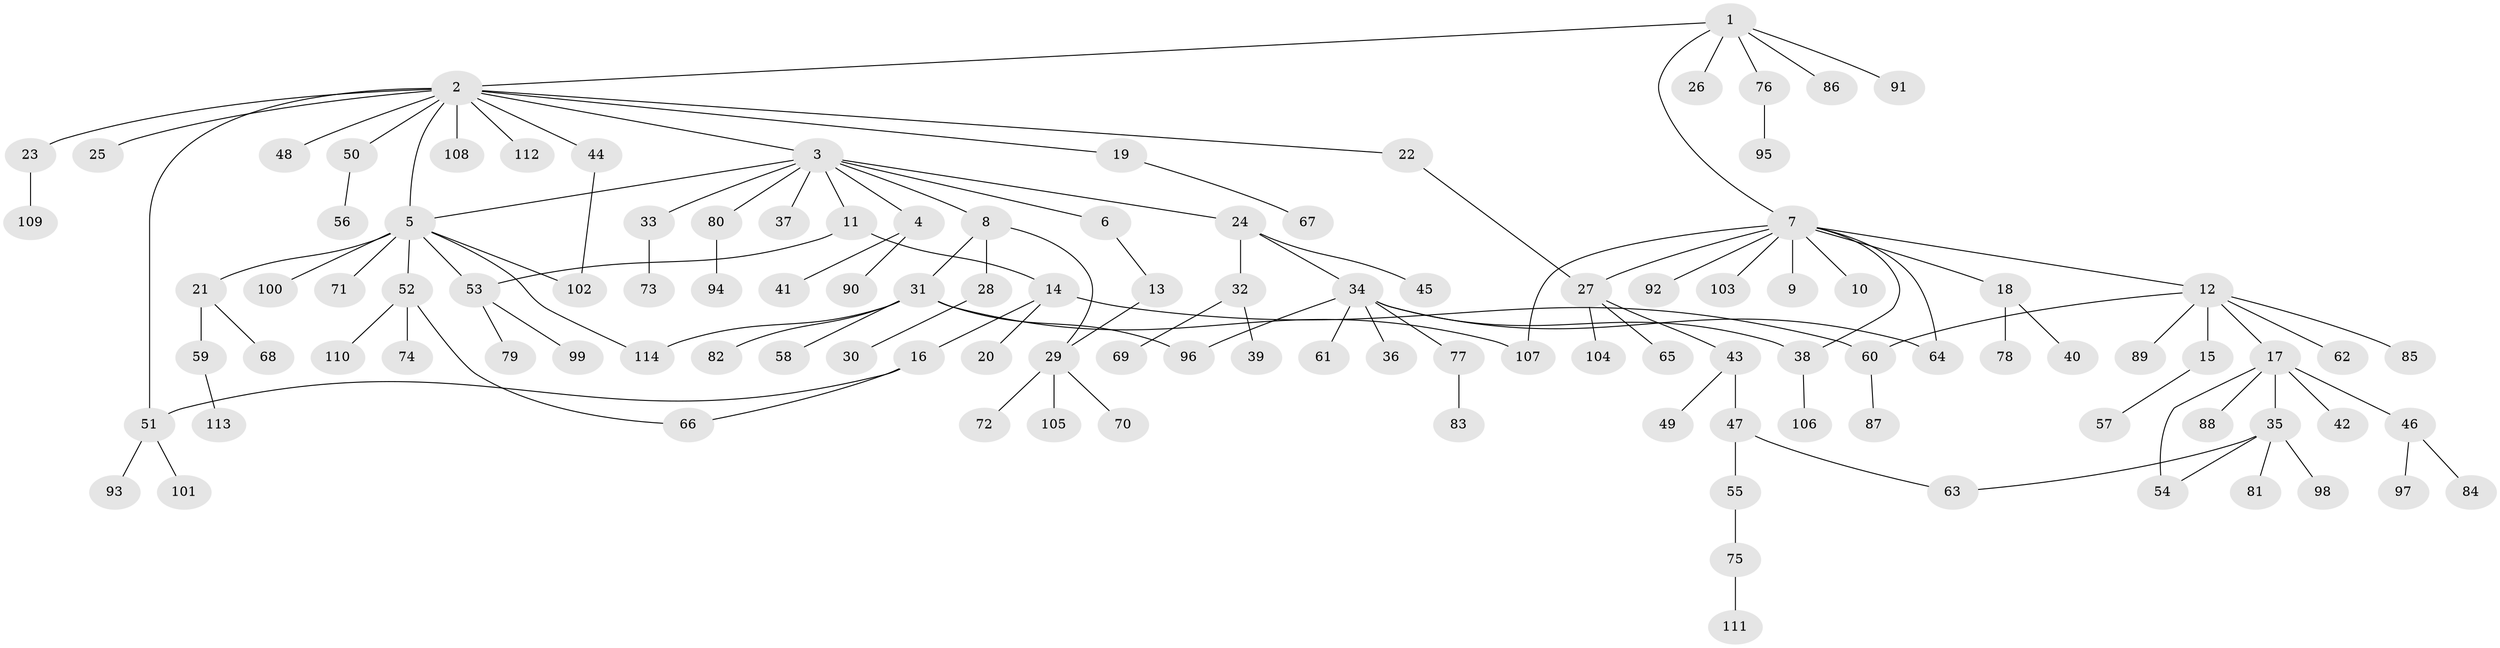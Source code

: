 // Generated by graph-tools (version 1.1) at 2025/11/02/27/25 16:11:12]
// undirected, 114 vertices, 128 edges
graph export_dot {
graph [start="1"]
  node [color=gray90,style=filled];
  1;
  2;
  3;
  4;
  5;
  6;
  7;
  8;
  9;
  10;
  11;
  12;
  13;
  14;
  15;
  16;
  17;
  18;
  19;
  20;
  21;
  22;
  23;
  24;
  25;
  26;
  27;
  28;
  29;
  30;
  31;
  32;
  33;
  34;
  35;
  36;
  37;
  38;
  39;
  40;
  41;
  42;
  43;
  44;
  45;
  46;
  47;
  48;
  49;
  50;
  51;
  52;
  53;
  54;
  55;
  56;
  57;
  58;
  59;
  60;
  61;
  62;
  63;
  64;
  65;
  66;
  67;
  68;
  69;
  70;
  71;
  72;
  73;
  74;
  75;
  76;
  77;
  78;
  79;
  80;
  81;
  82;
  83;
  84;
  85;
  86;
  87;
  88;
  89;
  90;
  91;
  92;
  93;
  94;
  95;
  96;
  97;
  98;
  99;
  100;
  101;
  102;
  103;
  104;
  105;
  106;
  107;
  108;
  109;
  110;
  111;
  112;
  113;
  114;
  1 -- 2;
  1 -- 7;
  1 -- 26;
  1 -- 76;
  1 -- 86;
  1 -- 91;
  2 -- 3;
  2 -- 5;
  2 -- 19;
  2 -- 22;
  2 -- 23;
  2 -- 25;
  2 -- 44;
  2 -- 48;
  2 -- 50;
  2 -- 51;
  2 -- 108;
  2 -- 112;
  3 -- 4;
  3 -- 5;
  3 -- 6;
  3 -- 8;
  3 -- 11;
  3 -- 24;
  3 -- 33;
  3 -- 37;
  3 -- 80;
  4 -- 41;
  4 -- 90;
  5 -- 21;
  5 -- 52;
  5 -- 53;
  5 -- 71;
  5 -- 100;
  5 -- 102;
  5 -- 114;
  6 -- 13;
  7 -- 9;
  7 -- 10;
  7 -- 12;
  7 -- 18;
  7 -- 27;
  7 -- 38;
  7 -- 64;
  7 -- 92;
  7 -- 103;
  7 -- 107;
  8 -- 28;
  8 -- 29;
  8 -- 31;
  11 -- 14;
  11 -- 53;
  12 -- 15;
  12 -- 17;
  12 -- 60;
  12 -- 62;
  12 -- 85;
  12 -- 89;
  13 -- 29;
  14 -- 16;
  14 -- 20;
  14 -- 60;
  15 -- 57;
  16 -- 51;
  16 -- 66;
  17 -- 35;
  17 -- 42;
  17 -- 46;
  17 -- 54;
  17 -- 88;
  18 -- 40;
  18 -- 78;
  19 -- 67;
  21 -- 59;
  21 -- 68;
  22 -- 27;
  23 -- 109;
  24 -- 32;
  24 -- 34;
  24 -- 45;
  27 -- 43;
  27 -- 65;
  27 -- 104;
  28 -- 30;
  29 -- 70;
  29 -- 72;
  29 -- 105;
  31 -- 58;
  31 -- 82;
  31 -- 96;
  31 -- 107;
  31 -- 114;
  32 -- 39;
  32 -- 69;
  33 -- 73;
  34 -- 36;
  34 -- 38;
  34 -- 61;
  34 -- 64;
  34 -- 77;
  34 -- 96;
  35 -- 54;
  35 -- 63;
  35 -- 81;
  35 -- 98;
  38 -- 106;
  43 -- 47;
  43 -- 49;
  44 -- 102;
  46 -- 84;
  46 -- 97;
  47 -- 55;
  47 -- 63;
  50 -- 56;
  51 -- 93;
  51 -- 101;
  52 -- 66;
  52 -- 74;
  52 -- 110;
  53 -- 79;
  53 -- 99;
  55 -- 75;
  59 -- 113;
  60 -- 87;
  75 -- 111;
  76 -- 95;
  77 -- 83;
  80 -- 94;
}
